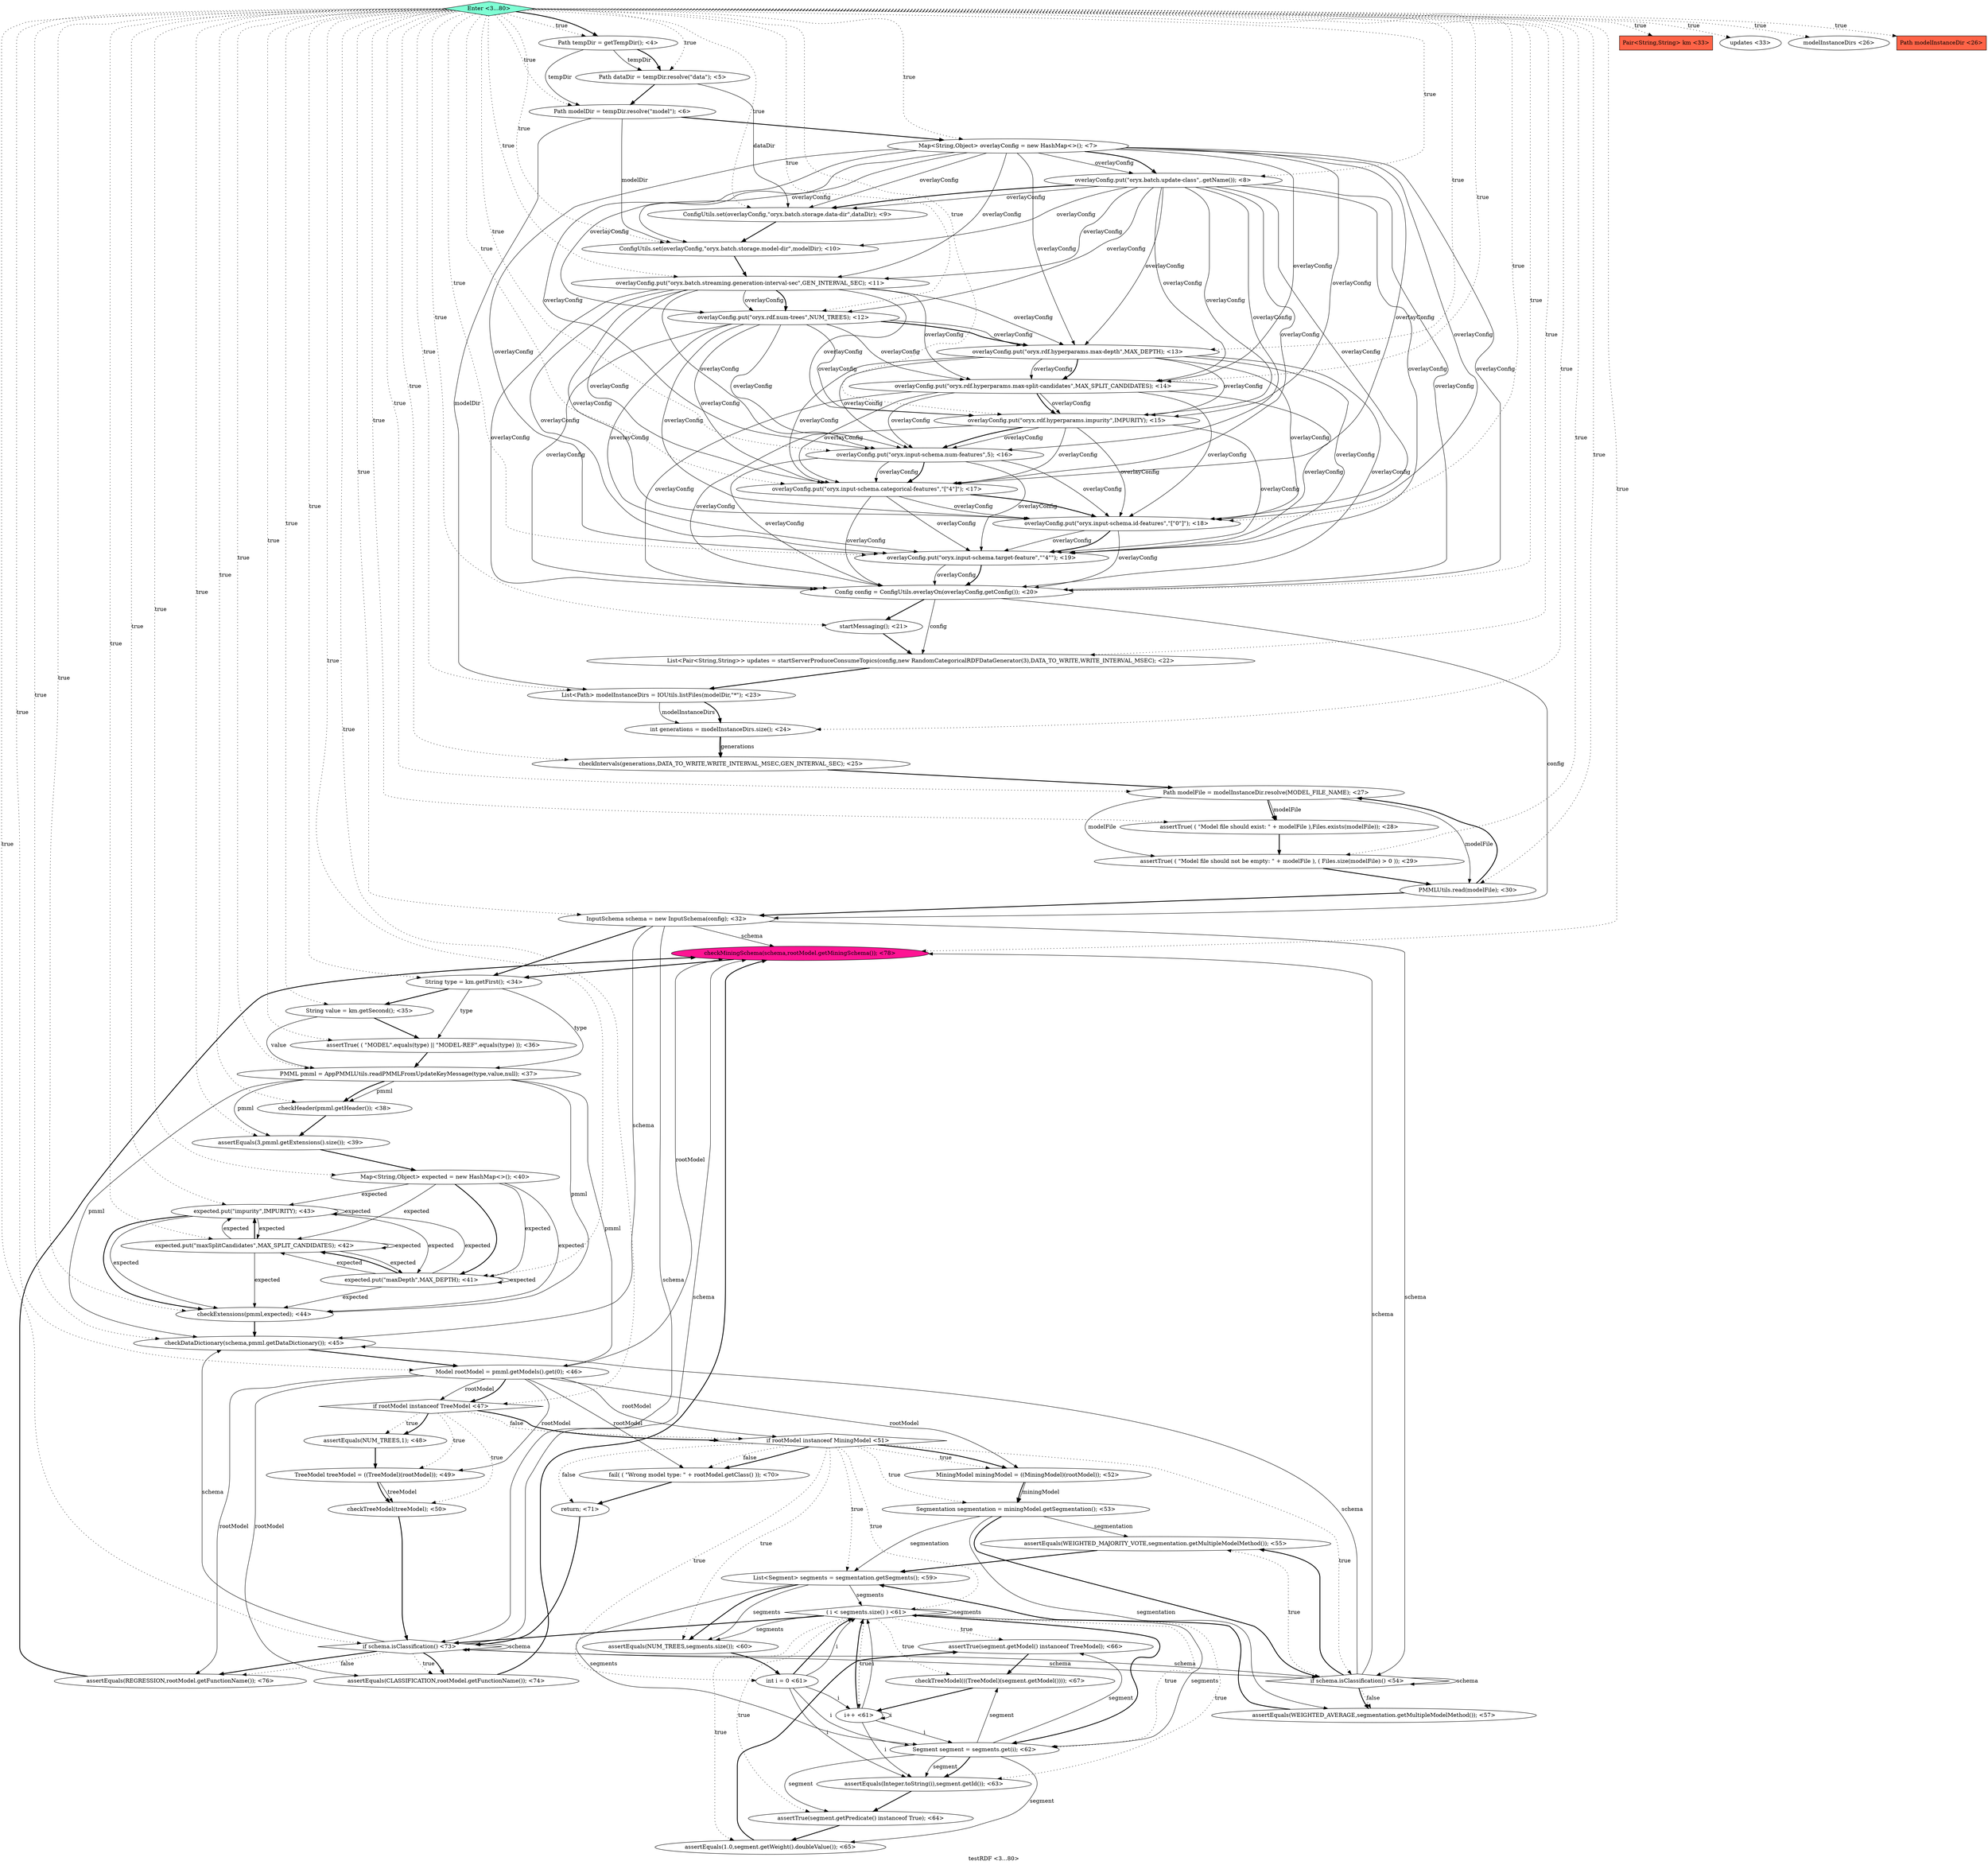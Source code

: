 digraph PDG {
label = "testRDF <3...80>";
0.6 [style = filled, label = "ConfigUtils.set(overlayConfig,\"oryx.batch.storage.model-dir\",modelDir); <10>", fillcolor = white, shape = ellipse];
0.19 [style = filled, label = "List<Path> modelInstanceDirs = IOUtils.listFiles(modelDir,\"*\"); <23>", fillcolor = white, shape = ellipse];
0.26 [style = filled, label = "assertTrue( ( \"Model file should not be empty: \" + modelFile ), ( Files.size(modelFile) > 0 )); <29>", fillcolor = white, shape = ellipse];
0.29 [style = filled, label = "Pair<String,String> km <33>", fillcolor = tomato, shape = box];
0.70 [style = filled, label = "checkMiningSchema(schema,rootModel.getMiningSchema()); <78>", fillcolor = deeppink, shape = ellipse];
0.56 [style = filled, label = "int i = 0 <61>", fillcolor = white, shape = ellipse];
0.14 [style = filled, label = "overlayConfig.put(\"oryx.input-schema.id-features\",\"[\"0\"]\"); <18>", fillcolor = white, shape = ellipse];
0.18 [style = filled, label = "List<Pair<String,String>> updates = startServerProduceConsumeTopics(config,new RandomCategoricalRDFDataGenerator(3),DATA_TO_WRITE,WRITE_INTERVAL_MSEC); <22>", fillcolor = white, shape = ellipse];
0.3 [style = filled, label = "Map<String,Object> overlayConfig = new HashMap<>(); <7>", fillcolor = white, shape = ellipse];
0.21 [style = filled, label = "checkIntervals(generations,DATA_TO_WRITE,WRITE_INTERVAL_MSEC,GEN_INTERVAL_SEC); <25>", fillcolor = white, shape = ellipse];
0.1 [style = filled, label = "Path dataDir = tempDir.resolve(\"data\"); <5>", fillcolor = white, shape = ellipse];
0.16 [style = filled, label = "Config config = ConfigUtils.overlayOn(overlayConfig,getConfig()); <20>", fillcolor = white, shape = ellipse];
0.17 [style = filled, label = "startMessaging(); <21>", fillcolor = white, shape = ellipse];
0.47 [style = filled, label = "checkTreeModel(treeModel); <50>", fillcolor = white, shape = ellipse];
0.52 [style = filled, label = "assertEquals(WEIGHTED_MAJORITY_VOTE,segmentation.getMultipleModelMethod()); <55>", fillcolor = white, shape = ellipse];
0.57 [style = filled, label = " ( i < segments.size() ) <61>", fillcolor = white, shape = diamond];
0.63 [style = filled, label = "assertTrue(segment.getModel() instanceof TreeModel); <66>", fillcolor = white, shape = ellipse];
0.30 [style = filled, label = "updates <33>", fillcolor = white, shape = ellipse];
0.0 [style = filled, label = "Path tempDir = getTempDir(); <4>", fillcolor = white, shape = ellipse];
0.10 [style = filled, label = "overlayConfig.put(\"oryx.rdf.hyperparams.max-split-candidates\",MAX_SPLIT_CANDIDATES); <14>", fillcolor = white, shape = ellipse];
0.11 [style = filled, label = "overlayConfig.put(\"oryx.rdf.hyperparams.impurity\",IMPURITY); <15>", fillcolor = white, shape = ellipse];
0.41 [style = filled, label = "checkExtensions(pmml,expected); <44>", fillcolor = white, shape = ellipse];
0.64 [style = filled, label = "checkTreeModel(((TreeModel)(segment.getModel()))); <67>", fillcolor = white, shape = ellipse];
0.71 [style = filled, label = "Enter <3...80>", fillcolor = aquamarine, shape = diamond];
0.25 [style = filled, label = "assertTrue( ( \"Model file should exist: \" + modelFile ),Files.exists(modelFile)); <28>", fillcolor = white, shape = ellipse];
0.37 [style = filled, label = "Map<String,Object> expected = new HashMap<>(); <40>", fillcolor = white, shape = ellipse];
0.40 [style = filled, label = "expected.put(\"impurity\",IMPURITY); <43>", fillcolor = white, shape = ellipse];
0.49 [style = filled, label = "MiningModel miningModel = ((MiningModel)(rootModel)); <52>", fillcolor = white, shape = ellipse];
0.68 [style = filled, label = "assertEquals(CLASSIFICATION,rootModel.getFunctionName()); <74>", fillcolor = white, shape = ellipse];
0.15 [style = filled, label = "overlayConfig.put(\"oryx.input-schema.target-feature\",\"\"4\"\"); <19>", fillcolor = white, shape = ellipse];
0.23 [style = filled, label = "modelInstanceDirs <26>", fillcolor = white, shape = ellipse];
0.48 [style = filled, label = "if rootModel instanceof MiningModel <51>", fillcolor = white, shape = diamond];
0.45 [style = filled, label = "assertEquals(NUM_TREES,1); <48>", fillcolor = white, shape = ellipse];
0.54 [style = filled, label = "List<Segment> segments = segmentation.getSegments(); <59>", fillcolor = white, shape = ellipse];
0.67 [style = filled, label = "if schema.isClassification() <73>", fillcolor = white, shape = diamond];
0.22 [style = filled, label = "Path modelInstanceDir <26>", fillcolor = tomato, shape = box];
0.66 [style = filled, label = "return; <71>", fillcolor = white, shape = ellipse];
0.9 [style = filled, label = "overlayConfig.put(\"oryx.rdf.hyperparams.max-depth\",MAX_DEPTH); <13>", fillcolor = white, shape = ellipse];
0.51 [style = filled, label = "if schema.isClassification() <54>", fillcolor = white, shape = diamond];
0.24 [style = filled, label = "Path modelFile = modelInstanceDir.resolve(MODEL_FILE_NAME); <27>", fillcolor = white, shape = ellipse];
0.44 [style = filled, label = "if rootModel instanceof TreeModel <47>", fillcolor = white, shape = diamond];
0.50 [style = filled, label = "Segmentation segmentation = miningModel.getSegmentation(); <53>", fillcolor = white, shape = ellipse];
0.65 [style = filled, label = "fail( ( \"Wrong model type: \" + rootModel.getClass() )); <70>", fillcolor = white, shape = ellipse];
0.34 [style = filled, label = "PMML pmml = AppPMMLUtils.readPMMLFromUpdateKeyMessage(type,value,null); <37>", fillcolor = white, shape = ellipse];
0.58 [style = filled, label = "i++ <61>", fillcolor = white, shape = ellipse];
0.42 [style = filled, label = "checkDataDictionary(schema,pmml.getDataDictionary()); <45>", fillcolor = white, shape = ellipse];
0.2 [style = filled, label = "Path modelDir = tempDir.resolve(\"model\"); <6>", fillcolor = white, shape = ellipse];
0.28 [style = filled, label = "InputSchema schema = new InputSchema(config); <32>", fillcolor = white, shape = ellipse];
0.39 [style = filled, label = "expected.put(\"maxSplitCandidates\",MAX_SPLIT_CANDIDATES); <42>", fillcolor = white, shape = ellipse];
0.62 [style = filled, label = "assertEquals(1.0,segment.getWeight().doubleValue()); <65>", fillcolor = white, shape = ellipse];
0.5 [style = filled, label = "ConfigUtils.set(overlayConfig,\"oryx.batch.storage.data-dir\",dataDir); <9>", fillcolor = white, shape = ellipse];
0.12 [style = filled, label = "overlayConfig.put(\"oryx.input-schema.num-features\",5); <16>", fillcolor = white, shape = ellipse];
0.32 [style = filled, label = "String value = km.getSecond(); <35>", fillcolor = white, shape = ellipse];
0.60 [style = filled, label = "assertEquals(Integer.toString(i),segment.getId()); <63>", fillcolor = white, shape = ellipse];
0.20 [style = filled, label = "int generations = modelInstanceDirs.size(); <24>", fillcolor = white, shape = ellipse];
0.35 [style = filled, label = "checkHeader(pmml.getHeader()); <38>", fillcolor = white, shape = ellipse];
0.31 [style = filled, label = "String type = km.getFirst(); <34>", fillcolor = white, shape = ellipse];
0.13 [style = filled, label = "overlayConfig.put(\"oryx.input-schema.categorical-features\",\"[\"4\"]\"); <17>", fillcolor = white, shape = ellipse];
0.43 [style = filled, label = "Model rootModel = pmml.getModels().get(0); <46>", fillcolor = white, shape = ellipse];
0.55 [style = filled, label = "assertEquals(NUM_TREES,segments.size()); <60>", fillcolor = white, shape = ellipse];
0.4 [style = filled, label = "overlayConfig.put(\"oryx.batch.update-class\",.getName()); <8>", fillcolor = white, shape = ellipse];
0.36 [style = filled, label = "assertEquals(3,pmml.getExtensions().size()); <39>", fillcolor = white, shape = ellipse];
0.7 [style = filled, label = "overlayConfig.put(\"oryx.batch.streaming.generation-interval-sec\",GEN_INTERVAL_SEC); <11>", fillcolor = white, shape = ellipse];
0.61 [style = filled, label = "assertTrue(segment.getPredicate() instanceof True); <64>", fillcolor = white, shape = ellipse];
0.46 [style = filled, label = "TreeModel treeModel = ((TreeModel)(rootModel)); <49>", fillcolor = white, shape = ellipse];
0.33 [style = filled, label = "assertTrue( ( \"MODEL\".equals(type) || \"MODEL-REF\".equals(type) )); <36>", fillcolor = white, shape = ellipse];
0.8 [style = filled, label = "overlayConfig.put(\"oryx.rdf.num-trees\",NUM_TREES); <12>", fillcolor = white, shape = ellipse];
0.53 [style = filled, label = "assertEquals(WEIGHTED_AVERAGE,segmentation.getMultipleModelMethod()); <57>", fillcolor = white, shape = ellipse];
0.69 [style = filled, label = "assertEquals(REGRESSION,rootModel.getFunctionName()); <76>", fillcolor = white, shape = ellipse];
0.38 [style = filled, label = "expected.put(\"maxDepth\",MAX_DEPTH); <41>", fillcolor = white, shape = ellipse];
0.27 [style = filled, label = "PMMLUtils.read(modelFile); <30>", fillcolor = white, shape = ellipse];
0.59 [style = filled, label = "Segment segment = segments.get(i); <62>", fillcolor = white, shape = ellipse];
0.0 -> 0.1 [style = solid, label="tempDir"];
0.0 -> 0.1 [style = bold, label=""];
0.0 -> 0.2 [style = solid, label="tempDir"];
0.1 -> 0.2 [style = bold, label=""];
0.1 -> 0.5 [style = solid, label="dataDir"];
0.2 -> 0.3 [style = bold, label=""];
0.2 -> 0.6 [style = solid, label="modelDir"];
0.2 -> 0.19 [style = solid, label="modelDir"];
0.3 -> 0.4 [style = solid, label="overlayConfig"];
0.3 -> 0.4 [style = bold, label=""];
0.3 -> 0.5 [style = solid, label="overlayConfig"];
0.3 -> 0.6 [style = solid, label="overlayConfig"];
0.3 -> 0.7 [style = solid, label="overlayConfig"];
0.3 -> 0.8 [style = solid, label="overlayConfig"];
0.3 -> 0.9 [style = solid, label="overlayConfig"];
0.3 -> 0.10 [style = solid, label="overlayConfig"];
0.3 -> 0.11 [style = solid, label="overlayConfig"];
0.3 -> 0.12 [style = solid, label="overlayConfig"];
0.3 -> 0.13 [style = solid, label="overlayConfig"];
0.3 -> 0.14 [style = solid, label="overlayConfig"];
0.3 -> 0.15 [style = solid, label="overlayConfig"];
0.3 -> 0.16 [style = solid, label="overlayConfig"];
0.4 -> 0.5 [style = solid, label="overlayConfig"];
0.4 -> 0.5 [style = bold, label=""];
0.4 -> 0.6 [style = solid, label="overlayConfig"];
0.4 -> 0.7 [style = solid, label="overlayConfig"];
0.4 -> 0.8 [style = solid, label="overlayConfig"];
0.4 -> 0.9 [style = solid, label="overlayConfig"];
0.4 -> 0.10 [style = solid, label="overlayConfig"];
0.4 -> 0.11 [style = solid, label="overlayConfig"];
0.4 -> 0.12 [style = solid, label="overlayConfig"];
0.4 -> 0.13 [style = solid, label="overlayConfig"];
0.4 -> 0.14 [style = solid, label="overlayConfig"];
0.4 -> 0.15 [style = solid, label="overlayConfig"];
0.4 -> 0.16 [style = solid, label="overlayConfig"];
0.5 -> 0.6 [style = bold, label=""];
0.6 -> 0.7 [style = bold, label=""];
0.7 -> 0.8 [style = solid, label="overlayConfig"];
0.7 -> 0.8 [style = bold, label=""];
0.7 -> 0.9 [style = solid, label="overlayConfig"];
0.7 -> 0.10 [style = solid, label="overlayConfig"];
0.7 -> 0.11 [style = solid, label="overlayConfig"];
0.7 -> 0.12 [style = solid, label="overlayConfig"];
0.7 -> 0.13 [style = solid, label="overlayConfig"];
0.7 -> 0.14 [style = solid, label="overlayConfig"];
0.7 -> 0.15 [style = solid, label="overlayConfig"];
0.7 -> 0.16 [style = solid, label="overlayConfig"];
0.8 -> 0.9 [style = solid, label="overlayConfig"];
0.8 -> 0.9 [style = bold, label=""];
0.8 -> 0.10 [style = solid, label="overlayConfig"];
0.8 -> 0.11 [style = solid, label="overlayConfig"];
0.8 -> 0.12 [style = solid, label="overlayConfig"];
0.8 -> 0.13 [style = solid, label="overlayConfig"];
0.8 -> 0.14 [style = solid, label="overlayConfig"];
0.8 -> 0.15 [style = solid, label="overlayConfig"];
0.8 -> 0.16 [style = solid, label="overlayConfig"];
0.9 -> 0.10 [style = solid, label="overlayConfig"];
0.9 -> 0.10 [style = bold, label=""];
0.9 -> 0.11 [style = solid, label="overlayConfig"];
0.9 -> 0.12 [style = solid, label="overlayConfig"];
0.9 -> 0.13 [style = solid, label="overlayConfig"];
0.9 -> 0.14 [style = solid, label="overlayConfig"];
0.9 -> 0.15 [style = solid, label="overlayConfig"];
0.9 -> 0.16 [style = solid, label="overlayConfig"];
0.10 -> 0.11 [style = solid, label="overlayConfig"];
0.10 -> 0.11 [style = bold, label=""];
0.10 -> 0.12 [style = solid, label="overlayConfig"];
0.10 -> 0.13 [style = solid, label="overlayConfig"];
0.10 -> 0.14 [style = solid, label="overlayConfig"];
0.10 -> 0.15 [style = solid, label="overlayConfig"];
0.10 -> 0.16 [style = solid, label="overlayConfig"];
0.11 -> 0.12 [style = solid, label="overlayConfig"];
0.11 -> 0.12 [style = bold, label=""];
0.11 -> 0.13 [style = solid, label="overlayConfig"];
0.11 -> 0.14 [style = solid, label="overlayConfig"];
0.11 -> 0.15 [style = solid, label="overlayConfig"];
0.11 -> 0.16 [style = solid, label="overlayConfig"];
0.12 -> 0.13 [style = solid, label="overlayConfig"];
0.12 -> 0.13 [style = bold, label=""];
0.12 -> 0.14 [style = solid, label="overlayConfig"];
0.12 -> 0.15 [style = solid, label="overlayConfig"];
0.12 -> 0.16 [style = solid, label="overlayConfig"];
0.13 -> 0.14 [style = solid, label="overlayConfig"];
0.13 -> 0.14 [style = bold, label=""];
0.13 -> 0.15 [style = solid, label="overlayConfig"];
0.13 -> 0.16 [style = solid, label="overlayConfig"];
0.14 -> 0.15 [style = solid, label="overlayConfig"];
0.14 -> 0.15 [style = bold, label=""];
0.14 -> 0.16 [style = solid, label="overlayConfig"];
0.15 -> 0.16 [style = solid, label="overlayConfig"];
0.15 -> 0.16 [style = bold, label=""];
0.16 -> 0.17 [style = bold, label=""];
0.16 -> 0.18 [style = solid, label="config"];
0.16 -> 0.28 [style = solid, label="config"];
0.17 -> 0.18 [style = bold, label=""];
0.18 -> 0.19 [style = bold, label=""];
0.19 -> 0.20 [style = solid, label="modelInstanceDirs"];
0.19 -> 0.20 [style = bold, label=""];
0.20 -> 0.21 [style = solid, label="generations"];
0.20 -> 0.21 [style = bold, label=""];
0.21 -> 0.24 [style = bold, label=""];
0.24 -> 0.25 [style = solid, label="modelFile"];
0.24 -> 0.25 [style = bold, label=""];
0.24 -> 0.26 [style = solid, label="modelFile"];
0.24 -> 0.27 [style = solid, label="modelFile"];
0.25 -> 0.26 [style = bold, label=""];
0.26 -> 0.27 [style = bold, label=""];
0.27 -> 0.24 [style = bold, label=""];
0.27 -> 0.28 [style = bold, label=""];
0.28 -> 0.31 [style = bold, label=""];
0.28 -> 0.42 [style = solid, label="schema"];
0.28 -> 0.51 [style = solid, label="schema"];
0.28 -> 0.67 [style = solid, label="schema"];
0.28 -> 0.70 [style = solid, label="schema"];
0.31 -> 0.32 [style = bold, label=""];
0.31 -> 0.33 [style = solid, label="type"];
0.31 -> 0.34 [style = solid, label="type"];
0.32 -> 0.33 [style = bold, label=""];
0.32 -> 0.34 [style = solid, label="value"];
0.33 -> 0.34 [style = bold, label=""];
0.34 -> 0.35 [style = solid, label="pmml"];
0.34 -> 0.35 [style = bold, label=""];
0.34 -> 0.36 [style = solid, label="pmml"];
0.34 -> 0.41 [style = solid, label="pmml"];
0.34 -> 0.42 [style = solid, label="pmml"];
0.34 -> 0.43 [style = solid, label="pmml"];
0.35 -> 0.36 [style = bold, label=""];
0.36 -> 0.37 [style = bold, label=""];
0.37 -> 0.38 [style = solid, label="expected"];
0.37 -> 0.38 [style = bold, label=""];
0.37 -> 0.39 [style = solid, label="expected"];
0.37 -> 0.40 [style = solid, label="expected"];
0.37 -> 0.41 [style = solid, label="expected"];
0.38 -> 0.38 [style = solid, label="expected"];
0.38 -> 0.39 [style = solid, label="expected"];
0.38 -> 0.39 [style = bold, label=""];
0.38 -> 0.40 [style = solid, label="expected"];
0.38 -> 0.41 [style = solid, label="expected"];
0.39 -> 0.38 [style = solid, label="expected"];
0.39 -> 0.39 [style = solid, label="expected"];
0.39 -> 0.40 [style = solid, label="expected"];
0.39 -> 0.40 [style = bold, label=""];
0.39 -> 0.41 [style = solid, label="expected"];
0.40 -> 0.38 [style = solid, label="expected"];
0.40 -> 0.39 [style = solid, label="expected"];
0.40 -> 0.40 [style = solid, label="expected"];
0.40 -> 0.41 [style = solid, label="expected"];
0.40 -> 0.41 [style = bold, label=""];
0.41 -> 0.42 [style = bold, label=""];
0.42 -> 0.43 [style = bold, label=""];
0.43 -> 0.44 [style = solid, label="rootModel"];
0.43 -> 0.44 [style = bold, label=""];
0.43 -> 0.46 [style = solid, label="rootModel"];
0.43 -> 0.48 [style = solid, label="rootModel"];
0.43 -> 0.49 [style = solid, label="rootModel"];
0.43 -> 0.65 [style = solid, label="rootModel"];
0.43 -> 0.68 [style = solid, label="rootModel"];
0.43 -> 0.69 [style = solid, label="rootModel"];
0.43 -> 0.70 [style = solid, label="rootModel"];
0.44 -> 0.45 [style = dotted, label="true"];
0.44 -> 0.45 [style = bold, label=""];
0.44 -> 0.46 [style = dotted, label="true"];
0.44 -> 0.47 [style = dotted, label="true"];
0.44 -> 0.48 [style = dotted, label="false"];
0.44 -> 0.48 [style = bold, label=""];
0.45 -> 0.46 [style = bold, label=""];
0.46 -> 0.47 [style = solid, label="treeModel"];
0.46 -> 0.47 [style = bold, label=""];
0.47 -> 0.67 [style = bold, label=""];
0.48 -> 0.49 [style = dotted, label="true"];
0.48 -> 0.49 [style = bold, label=""];
0.48 -> 0.50 [style = dotted, label="true"];
0.48 -> 0.51 [style = dotted, label="true"];
0.48 -> 0.54 [style = dotted, label="true"];
0.48 -> 0.55 [style = dotted, label="true"];
0.48 -> 0.56 [style = dotted, label="true"];
0.48 -> 0.57 [style = dotted, label="true"];
0.48 -> 0.65 [style = dotted, label="false"];
0.48 -> 0.65 [style = bold, label=""];
0.48 -> 0.66 [style = dotted, label="false"];
0.49 -> 0.50 [style = solid, label="miningModel"];
0.49 -> 0.50 [style = bold, label=""];
0.50 -> 0.51 [style = bold, label=""];
0.50 -> 0.52 [style = solid, label="segmentation"];
0.50 -> 0.53 [style = solid, label="segmentation"];
0.50 -> 0.54 [style = solid, label="segmentation"];
0.51 -> 0.42 [style = solid, label="schema"];
0.51 -> 0.51 [style = solid, label="schema"];
0.51 -> 0.52 [style = dotted, label="true"];
0.51 -> 0.52 [style = bold, label=""];
0.51 -> 0.53 [style = dotted, label="false"];
0.51 -> 0.53 [style = bold, label=""];
0.51 -> 0.67 [style = solid, label="schema"];
0.51 -> 0.70 [style = solid, label="schema"];
0.52 -> 0.54 [style = bold, label=""];
0.53 -> 0.54 [style = bold, label=""];
0.54 -> 0.55 [style = solid, label="segments"];
0.54 -> 0.55 [style = bold, label=""];
0.54 -> 0.57 [style = solid, label="segments"];
0.54 -> 0.59 [style = solid, label="segments"];
0.55 -> 0.56 [style = bold, label=""];
0.56 -> 0.57 [style = solid, label="i"];
0.56 -> 0.57 [style = bold, label=""];
0.56 -> 0.58 [style = solid, label="i"];
0.56 -> 0.59 [style = solid, label="i"];
0.56 -> 0.60 [style = solid, label="i"];
0.57 -> 0.55 [style = solid, label="segments"];
0.57 -> 0.57 [style = solid, label="segments"];
0.57 -> 0.58 [style = dotted, label="true"];
0.57 -> 0.59 [style = dotted, label="true"];
0.57 -> 0.59 [style = solid, label="segments"];
0.57 -> 0.59 [style = bold, label=""];
0.57 -> 0.60 [style = dotted, label="true"];
0.57 -> 0.61 [style = dotted, label="true"];
0.57 -> 0.62 [style = dotted, label="true"];
0.57 -> 0.63 [style = dotted, label="true"];
0.57 -> 0.64 [style = dotted, label="true"];
0.57 -> 0.67 [style = bold, label=""];
0.58 -> 0.57 [style = solid, label="i"];
0.58 -> 0.57 [style = bold, label=""];
0.58 -> 0.58 [style = solid, label="i"];
0.58 -> 0.59 [style = solid, label="i"];
0.58 -> 0.60 [style = solid, label="i"];
0.59 -> 0.60 [style = solid, label="segment"];
0.59 -> 0.60 [style = bold, label=""];
0.59 -> 0.61 [style = solid, label="segment"];
0.59 -> 0.62 [style = solid, label="segment"];
0.59 -> 0.63 [style = solid, label="segment"];
0.59 -> 0.64 [style = solid, label="segment"];
0.60 -> 0.61 [style = bold, label=""];
0.61 -> 0.62 [style = bold, label=""];
0.62 -> 0.63 [style = bold, label=""];
0.63 -> 0.64 [style = bold, label=""];
0.64 -> 0.58 [style = bold, label=""];
0.65 -> 0.66 [style = bold, label=""];
0.66 -> 0.67 [style = bold, label=""];
0.67 -> 0.42 [style = solid, label="schema"];
0.67 -> 0.51 [style = solid, label="schema"];
0.67 -> 0.67 [style = solid, label="schema"];
0.67 -> 0.68 [style = dotted, label="true"];
0.67 -> 0.68 [style = bold, label=""];
0.67 -> 0.69 [style = dotted, label="false"];
0.67 -> 0.69 [style = bold, label=""];
0.67 -> 0.70 [style = solid, label="schema"];
0.68 -> 0.70 [style = bold, label=""];
0.69 -> 0.70 [style = bold, label=""];
0.70 -> 0.31 [style = bold, label=""];
0.71 -> 0.0 [style = dotted, label="true"];
0.71 -> 0.0 [style = bold, label=""];
0.71 -> 0.1 [style = dotted, label="true"];
0.71 -> 0.2 [style = dotted, label="true"];
0.71 -> 0.3 [style = dotted, label="true"];
0.71 -> 0.4 [style = dotted, label="true"];
0.71 -> 0.5 [style = dotted, label="true"];
0.71 -> 0.6 [style = dotted, label="true"];
0.71 -> 0.7 [style = dotted, label="true"];
0.71 -> 0.8 [style = dotted, label="true"];
0.71 -> 0.9 [style = dotted, label="true"];
0.71 -> 0.10 [style = dotted, label="true"];
0.71 -> 0.11 [style = dotted, label="true"];
0.71 -> 0.12 [style = dotted, label="true"];
0.71 -> 0.13 [style = dotted, label="true"];
0.71 -> 0.14 [style = dotted, label="true"];
0.71 -> 0.15 [style = dotted, label="true"];
0.71 -> 0.16 [style = dotted, label="true"];
0.71 -> 0.17 [style = dotted, label="true"];
0.71 -> 0.18 [style = dotted, label="true"];
0.71 -> 0.19 [style = dotted, label="true"];
0.71 -> 0.20 [style = dotted, label="true"];
0.71 -> 0.21 [style = dotted, label="true"];
0.71 -> 0.22 [style = dotted, label="true"];
0.71 -> 0.23 [style = dotted, label="true"];
0.71 -> 0.24 [style = dotted, label="true"];
0.71 -> 0.25 [style = dotted, label="true"];
0.71 -> 0.26 [style = dotted, label="true"];
0.71 -> 0.27 [style = dotted, label="true"];
0.71 -> 0.28 [style = dotted, label="true"];
0.71 -> 0.29 [style = dotted, label="true"];
0.71 -> 0.30 [style = dotted, label="true"];
0.71 -> 0.31 [style = dotted, label="true"];
0.71 -> 0.32 [style = dotted, label="true"];
0.71 -> 0.33 [style = dotted, label="true"];
0.71 -> 0.34 [style = dotted, label="true"];
0.71 -> 0.35 [style = dotted, label="true"];
0.71 -> 0.36 [style = dotted, label="true"];
0.71 -> 0.37 [style = dotted, label="true"];
0.71 -> 0.38 [style = dotted, label="true"];
0.71 -> 0.39 [style = dotted, label="true"];
0.71 -> 0.40 [style = dotted, label="true"];
0.71 -> 0.41 [style = dotted, label="true"];
0.71 -> 0.42 [style = dotted, label="true"];
0.71 -> 0.43 [style = dotted, label="true"];
0.71 -> 0.44 [style = dotted, label="true"];
0.71 -> 0.67 [style = dotted, label="true"];
0.71 -> 0.70 [style = dotted, label="true"];
}
